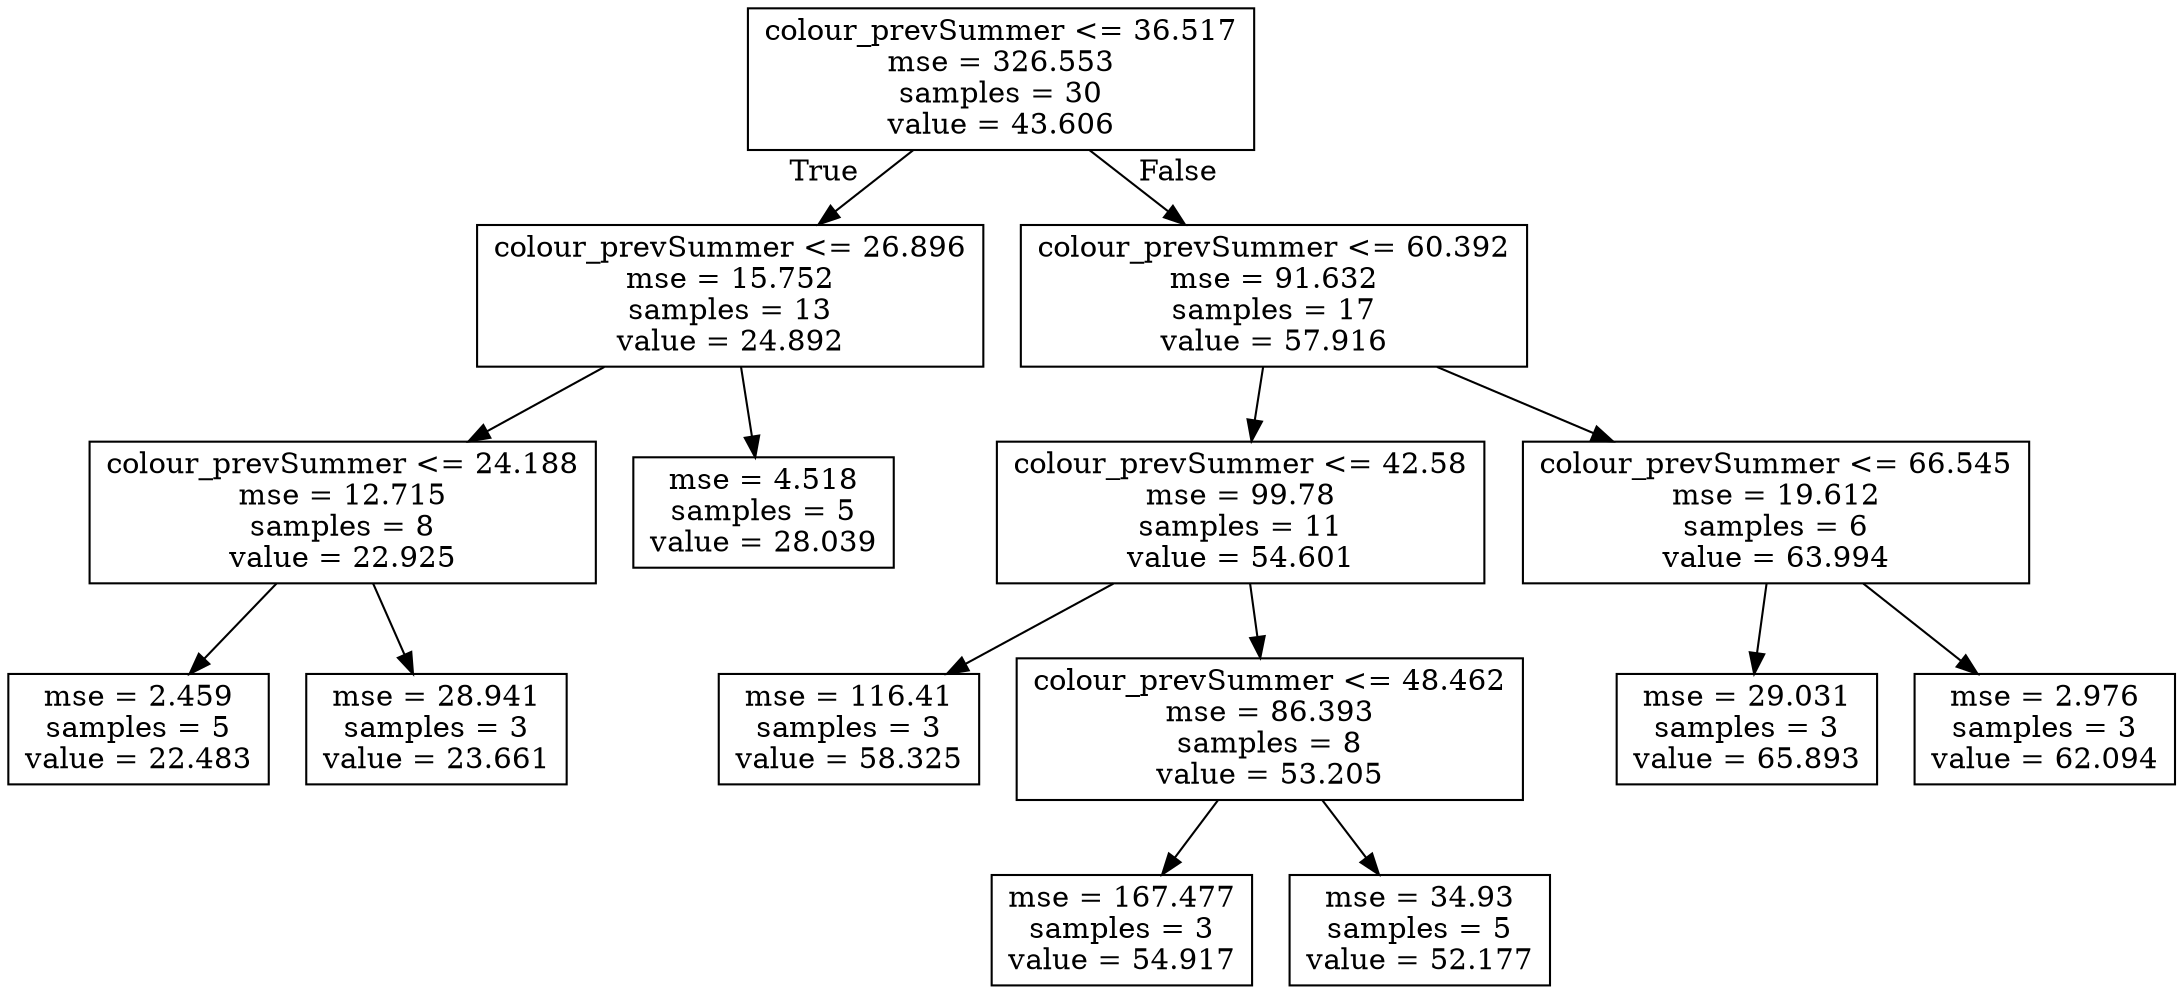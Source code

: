 digraph Tree {
node [shape=box] ;
0 [label="colour_prevSummer <= 36.517\nmse = 326.553\nsamples = 30\nvalue = 43.606"] ;
1 [label="colour_prevSummer <= 26.896\nmse = 15.752\nsamples = 13\nvalue = 24.892"] ;
0 -> 1 [labeldistance=2.5, labelangle=45, headlabel="True"] ;
5 [label="colour_prevSummer <= 24.188\nmse = 12.715\nsamples = 8\nvalue = 22.925"] ;
1 -> 5 ;
13 [label="mse = 2.459\nsamples = 5\nvalue = 22.483"] ;
5 -> 13 ;
14 [label="mse = 28.941\nsamples = 3\nvalue = 23.661"] ;
5 -> 14 ;
6 [label="mse = 4.518\nsamples = 5\nvalue = 28.039"] ;
1 -> 6 ;
2 [label="colour_prevSummer <= 60.392\nmse = 91.632\nsamples = 17\nvalue = 57.916"] ;
0 -> 2 [labeldistance=2.5, labelangle=-45, headlabel="False"] ;
3 [label="colour_prevSummer <= 42.58\nmse = 99.78\nsamples = 11\nvalue = 54.601"] ;
2 -> 3 ;
7 [label="mse = 116.41\nsamples = 3\nvalue = 58.325"] ;
3 -> 7 ;
8 [label="colour_prevSummer <= 48.462\nmse = 86.393\nsamples = 8\nvalue = 53.205"] ;
3 -> 8 ;
11 [label="mse = 167.477\nsamples = 3\nvalue = 54.917"] ;
8 -> 11 ;
12 [label="mse = 34.93\nsamples = 5\nvalue = 52.177"] ;
8 -> 12 ;
4 [label="colour_prevSummer <= 66.545\nmse = 19.612\nsamples = 6\nvalue = 63.994"] ;
2 -> 4 ;
9 [label="mse = 29.031\nsamples = 3\nvalue = 65.893"] ;
4 -> 9 ;
10 [label="mse = 2.976\nsamples = 3\nvalue = 62.094"] ;
4 -> 10 ;
}